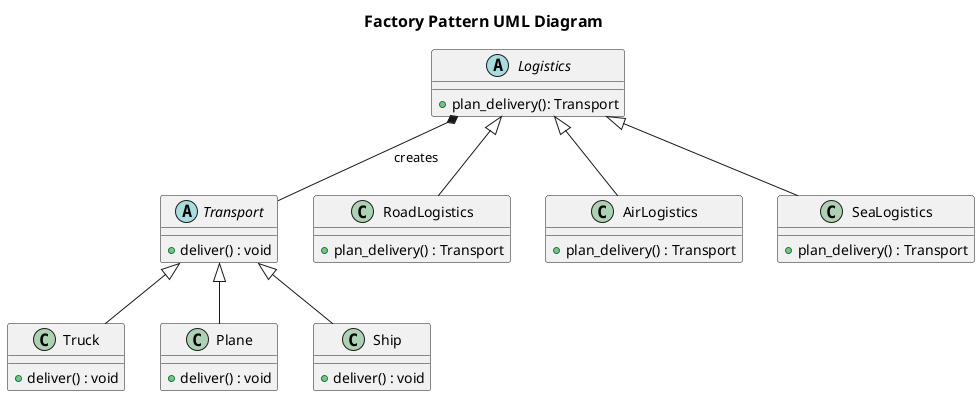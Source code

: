 @startuml

skinparam TitleFontSize 16
title "Factory Pattern UML Diagram"

abstract Transport{
    + deliver() : void
}

class Truck{
    + deliver() : void
}

class Plane{
    + deliver() : void
}

class Ship{
    + deliver() : void
}

abstract class Logistics{
    + plan_delivery(): Transport
}

class RoadLogistics{
    + plan_delivery() : Transport
}

class AirLogistics{
    + plan_delivery() : Transport
}

class SeaLogistics{
    + plan_delivery() : Transport
}

Transport <|-- Truck
Transport <|-- Plane
Transport <|-- Ship

Logistics <|-- RoadLogistics
Logistics <|-- AirLogistics
Logistics <|-- SeaLogistics

Logistics *-- Transport : "creates"

@enduml
